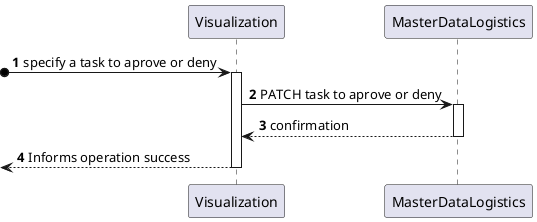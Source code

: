 @startuml

autonumber

participant Visualization
participant "MasterDataLogistics" as GI

?o-> Visualization: specify a task to aprove or deny
activate Visualization

Visualization -> GI: PATCH task to aprove or deny
activate GI

GI --> Visualization: confirmation
deactivate GI

<-- Visualization: Informs operation success
deactivate Visualization


@enduml

